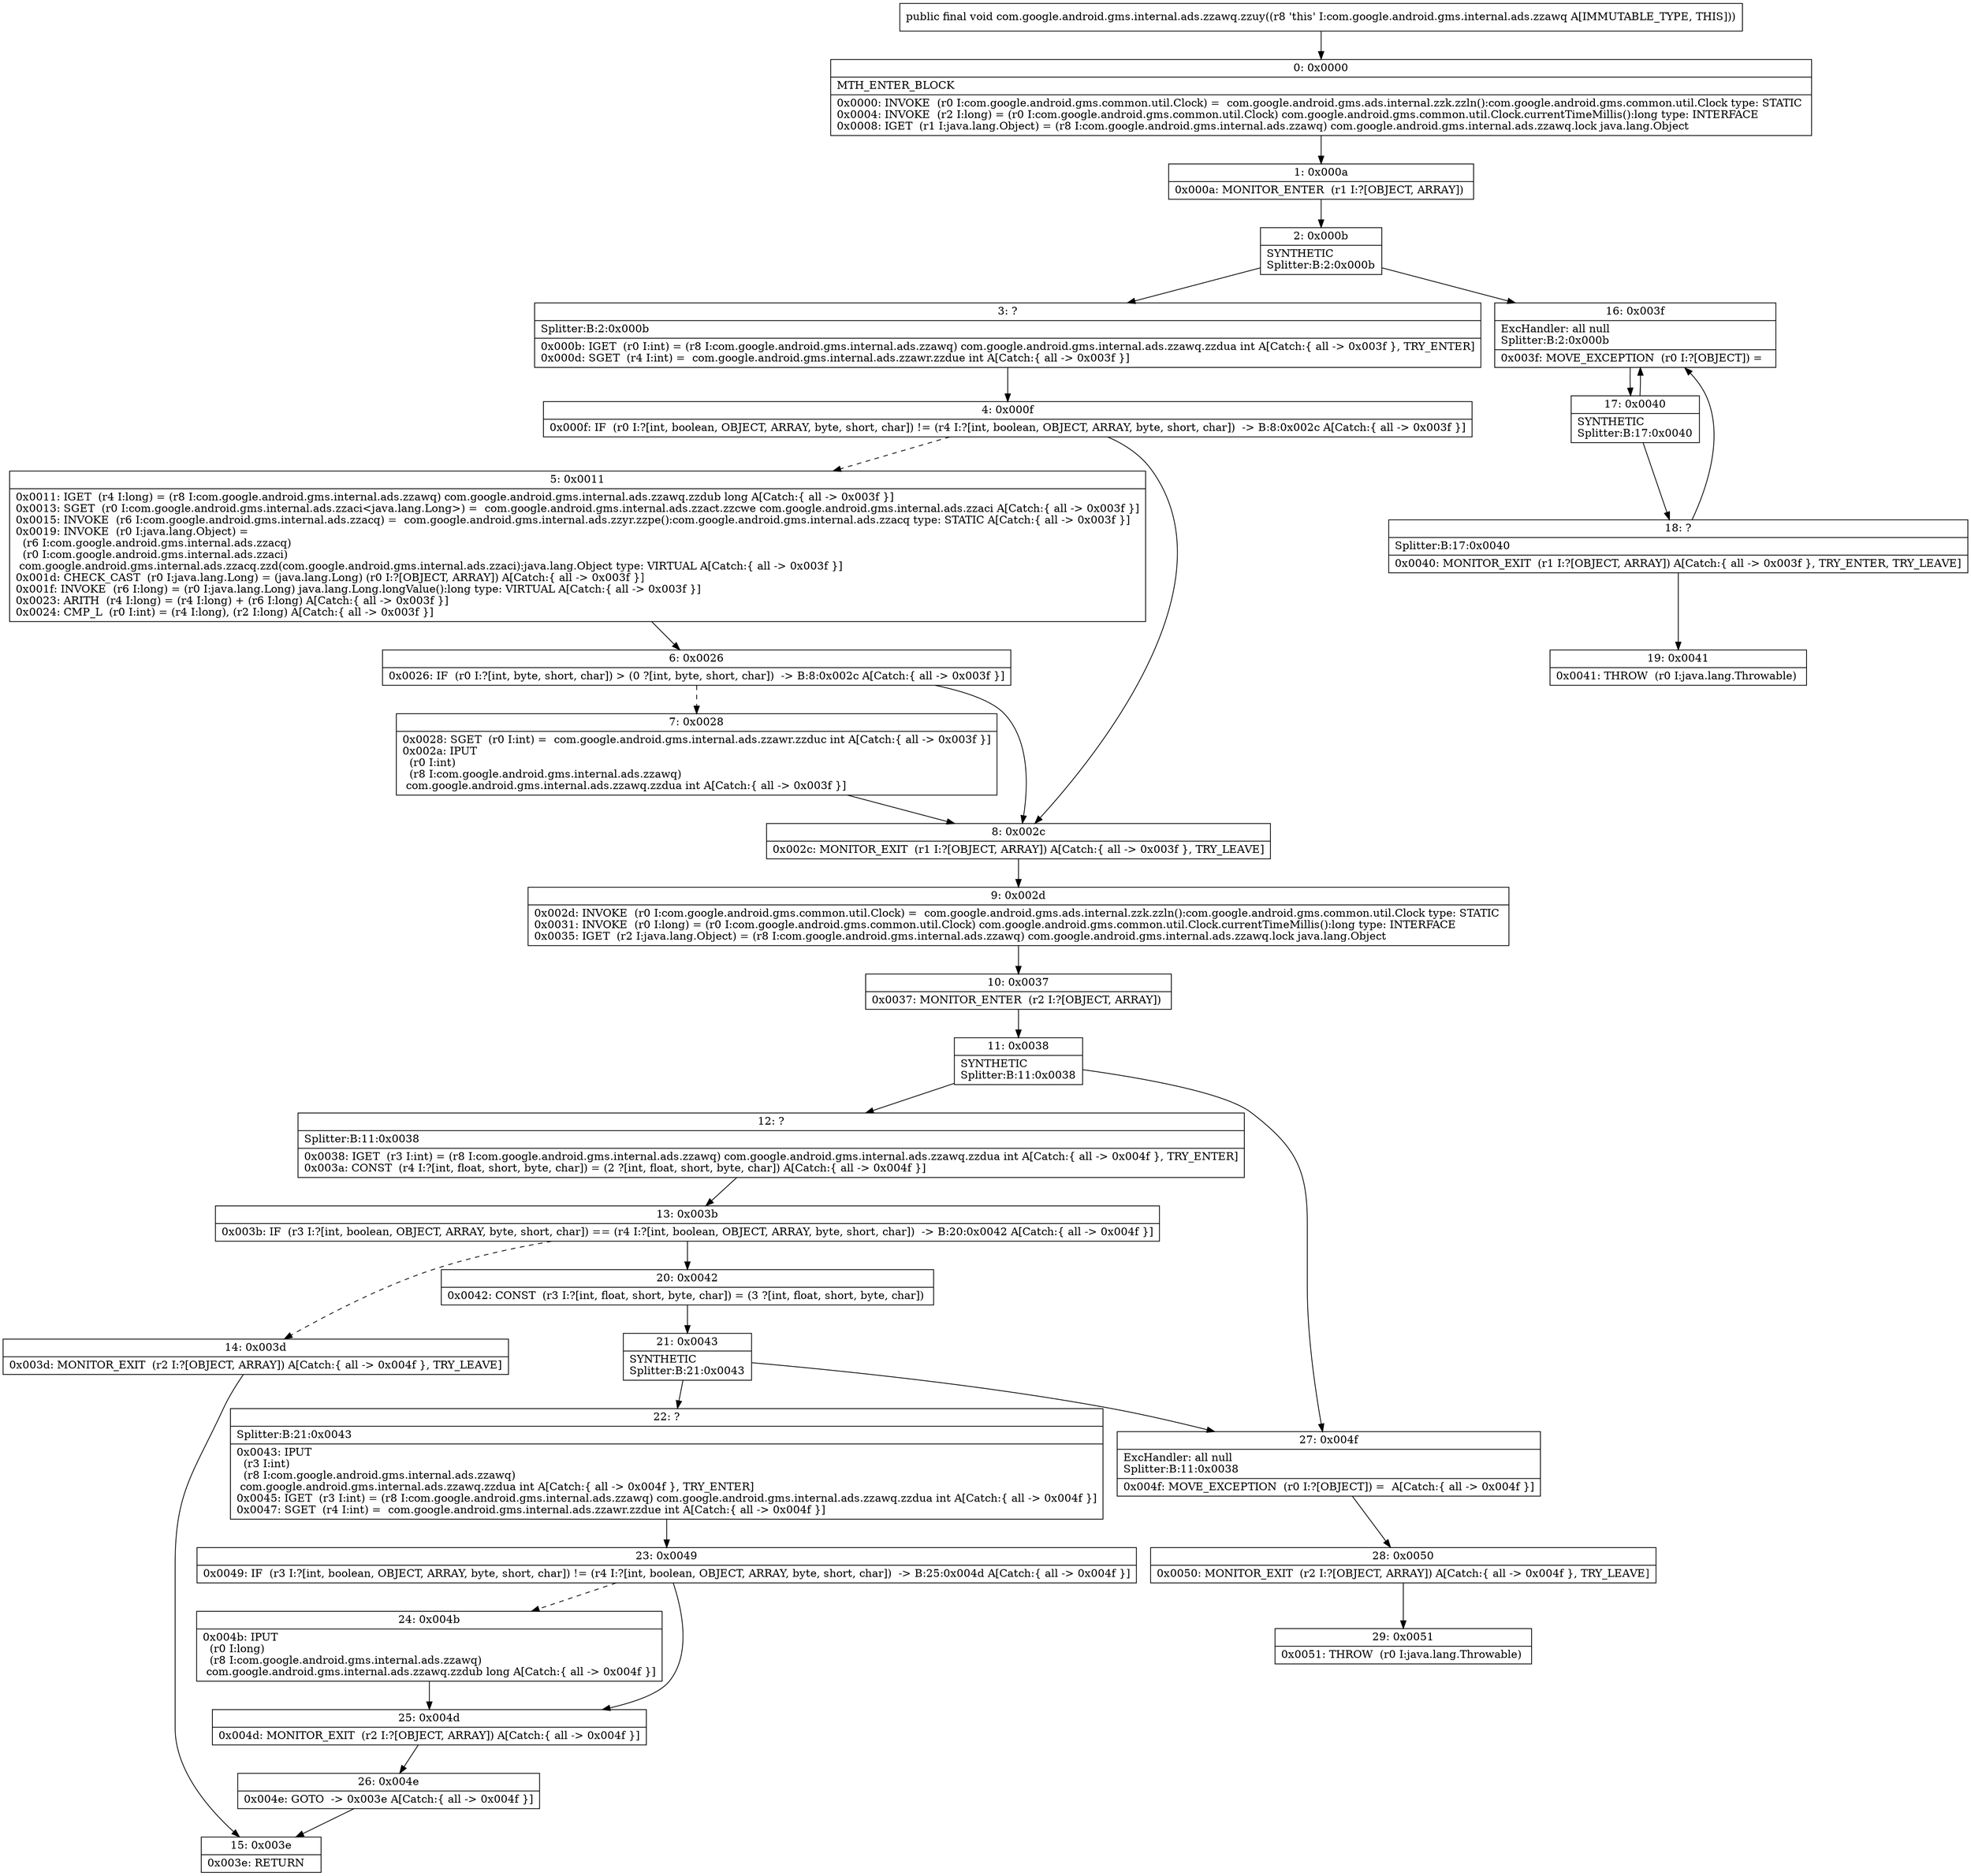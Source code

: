 digraph "CFG forcom.google.android.gms.internal.ads.zzawq.zzuy()V" {
Node_0 [shape=record,label="{0\:\ 0x0000|MTH_ENTER_BLOCK\l|0x0000: INVOKE  (r0 I:com.google.android.gms.common.util.Clock) =  com.google.android.gms.ads.internal.zzk.zzln():com.google.android.gms.common.util.Clock type: STATIC \l0x0004: INVOKE  (r2 I:long) = (r0 I:com.google.android.gms.common.util.Clock) com.google.android.gms.common.util.Clock.currentTimeMillis():long type: INTERFACE \l0x0008: IGET  (r1 I:java.lang.Object) = (r8 I:com.google.android.gms.internal.ads.zzawq) com.google.android.gms.internal.ads.zzawq.lock java.lang.Object \l}"];
Node_1 [shape=record,label="{1\:\ 0x000a|0x000a: MONITOR_ENTER  (r1 I:?[OBJECT, ARRAY]) \l}"];
Node_2 [shape=record,label="{2\:\ 0x000b|SYNTHETIC\lSplitter:B:2:0x000b\l}"];
Node_3 [shape=record,label="{3\:\ ?|Splitter:B:2:0x000b\l|0x000b: IGET  (r0 I:int) = (r8 I:com.google.android.gms.internal.ads.zzawq) com.google.android.gms.internal.ads.zzawq.zzdua int A[Catch:\{ all \-\> 0x003f \}, TRY_ENTER]\l0x000d: SGET  (r4 I:int) =  com.google.android.gms.internal.ads.zzawr.zzdue int A[Catch:\{ all \-\> 0x003f \}]\l}"];
Node_4 [shape=record,label="{4\:\ 0x000f|0x000f: IF  (r0 I:?[int, boolean, OBJECT, ARRAY, byte, short, char]) != (r4 I:?[int, boolean, OBJECT, ARRAY, byte, short, char])  \-\> B:8:0x002c A[Catch:\{ all \-\> 0x003f \}]\l}"];
Node_5 [shape=record,label="{5\:\ 0x0011|0x0011: IGET  (r4 I:long) = (r8 I:com.google.android.gms.internal.ads.zzawq) com.google.android.gms.internal.ads.zzawq.zzdub long A[Catch:\{ all \-\> 0x003f \}]\l0x0013: SGET  (r0 I:com.google.android.gms.internal.ads.zzaci\<java.lang.Long\>) =  com.google.android.gms.internal.ads.zzact.zzcwe com.google.android.gms.internal.ads.zzaci A[Catch:\{ all \-\> 0x003f \}]\l0x0015: INVOKE  (r6 I:com.google.android.gms.internal.ads.zzacq) =  com.google.android.gms.internal.ads.zzyr.zzpe():com.google.android.gms.internal.ads.zzacq type: STATIC A[Catch:\{ all \-\> 0x003f \}]\l0x0019: INVOKE  (r0 I:java.lang.Object) = \l  (r6 I:com.google.android.gms.internal.ads.zzacq)\l  (r0 I:com.google.android.gms.internal.ads.zzaci)\l com.google.android.gms.internal.ads.zzacq.zzd(com.google.android.gms.internal.ads.zzaci):java.lang.Object type: VIRTUAL A[Catch:\{ all \-\> 0x003f \}]\l0x001d: CHECK_CAST  (r0 I:java.lang.Long) = (java.lang.Long) (r0 I:?[OBJECT, ARRAY]) A[Catch:\{ all \-\> 0x003f \}]\l0x001f: INVOKE  (r6 I:long) = (r0 I:java.lang.Long) java.lang.Long.longValue():long type: VIRTUAL A[Catch:\{ all \-\> 0x003f \}]\l0x0023: ARITH  (r4 I:long) = (r4 I:long) + (r6 I:long) A[Catch:\{ all \-\> 0x003f \}]\l0x0024: CMP_L  (r0 I:int) = (r4 I:long), (r2 I:long) A[Catch:\{ all \-\> 0x003f \}]\l}"];
Node_6 [shape=record,label="{6\:\ 0x0026|0x0026: IF  (r0 I:?[int, byte, short, char]) \> (0 ?[int, byte, short, char])  \-\> B:8:0x002c A[Catch:\{ all \-\> 0x003f \}]\l}"];
Node_7 [shape=record,label="{7\:\ 0x0028|0x0028: SGET  (r0 I:int) =  com.google.android.gms.internal.ads.zzawr.zzduc int A[Catch:\{ all \-\> 0x003f \}]\l0x002a: IPUT  \l  (r0 I:int)\l  (r8 I:com.google.android.gms.internal.ads.zzawq)\l com.google.android.gms.internal.ads.zzawq.zzdua int A[Catch:\{ all \-\> 0x003f \}]\l}"];
Node_8 [shape=record,label="{8\:\ 0x002c|0x002c: MONITOR_EXIT  (r1 I:?[OBJECT, ARRAY]) A[Catch:\{ all \-\> 0x003f \}, TRY_LEAVE]\l}"];
Node_9 [shape=record,label="{9\:\ 0x002d|0x002d: INVOKE  (r0 I:com.google.android.gms.common.util.Clock) =  com.google.android.gms.ads.internal.zzk.zzln():com.google.android.gms.common.util.Clock type: STATIC \l0x0031: INVOKE  (r0 I:long) = (r0 I:com.google.android.gms.common.util.Clock) com.google.android.gms.common.util.Clock.currentTimeMillis():long type: INTERFACE \l0x0035: IGET  (r2 I:java.lang.Object) = (r8 I:com.google.android.gms.internal.ads.zzawq) com.google.android.gms.internal.ads.zzawq.lock java.lang.Object \l}"];
Node_10 [shape=record,label="{10\:\ 0x0037|0x0037: MONITOR_ENTER  (r2 I:?[OBJECT, ARRAY]) \l}"];
Node_11 [shape=record,label="{11\:\ 0x0038|SYNTHETIC\lSplitter:B:11:0x0038\l}"];
Node_12 [shape=record,label="{12\:\ ?|Splitter:B:11:0x0038\l|0x0038: IGET  (r3 I:int) = (r8 I:com.google.android.gms.internal.ads.zzawq) com.google.android.gms.internal.ads.zzawq.zzdua int A[Catch:\{ all \-\> 0x004f \}, TRY_ENTER]\l0x003a: CONST  (r4 I:?[int, float, short, byte, char]) = (2 ?[int, float, short, byte, char]) A[Catch:\{ all \-\> 0x004f \}]\l}"];
Node_13 [shape=record,label="{13\:\ 0x003b|0x003b: IF  (r3 I:?[int, boolean, OBJECT, ARRAY, byte, short, char]) == (r4 I:?[int, boolean, OBJECT, ARRAY, byte, short, char])  \-\> B:20:0x0042 A[Catch:\{ all \-\> 0x004f \}]\l}"];
Node_14 [shape=record,label="{14\:\ 0x003d|0x003d: MONITOR_EXIT  (r2 I:?[OBJECT, ARRAY]) A[Catch:\{ all \-\> 0x004f \}, TRY_LEAVE]\l}"];
Node_15 [shape=record,label="{15\:\ 0x003e|0x003e: RETURN   \l}"];
Node_16 [shape=record,label="{16\:\ 0x003f|ExcHandler: all null\lSplitter:B:2:0x000b\l|0x003f: MOVE_EXCEPTION  (r0 I:?[OBJECT]) =  \l}"];
Node_17 [shape=record,label="{17\:\ 0x0040|SYNTHETIC\lSplitter:B:17:0x0040\l}"];
Node_18 [shape=record,label="{18\:\ ?|Splitter:B:17:0x0040\l|0x0040: MONITOR_EXIT  (r1 I:?[OBJECT, ARRAY]) A[Catch:\{ all \-\> 0x003f \}, TRY_ENTER, TRY_LEAVE]\l}"];
Node_19 [shape=record,label="{19\:\ 0x0041|0x0041: THROW  (r0 I:java.lang.Throwable) \l}"];
Node_20 [shape=record,label="{20\:\ 0x0042|0x0042: CONST  (r3 I:?[int, float, short, byte, char]) = (3 ?[int, float, short, byte, char]) \l}"];
Node_21 [shape=record,label="{21\:\ 0x0043|SYNTHETIC\lSplitter:B:21:0x0043\l}"];
Node_22 [shape=record,label="{22\:\ ?|Splitter:B:21:0x0043\l|0x0043: IPUT  \l  (r3 I:int)\l  (r8 I:com.google.android.gms.internal.ads.zzawq)\l com.google.android.gms.internal.ads.zzawq.zzdua int A[Catch:\{ all \-\> 0x004f \}, TRY_ENTER]\l0x0045: IGET  (r3 I:int) = (r8 I:com.google.android.gms.internal.ads.zzawq) com.google.android.gms.internal.ads.zzawq.zzdua int A[Catch:\{ all \-\> 0x004f \}]\l0x0047: SGET  (r4 I:int) =  com.google.android.gms.internal.ads.zzawr.zzdue int A[Catch:\{ all \-\> 0x004f \}]\l}"];
Node_23 [shape=record,label="{23\:\ 0x0049|0x0049: IF  (r3 I:?[int, boolean, OBJECT, ARRAY, byte, short, char]) != (r4 I:?[int, boolean, OBJECT, ARRAY, byte, short, char])  \-\> B:25:0x004d A[Catch:\{ all \-\> 0x004f \}]\l}"];
Node_24 [shape=record,label="{24\:\ 0x004b|0x004b: IPUT  \l  (r0 I:long)\l  (r8 I:com.google.android.gms.internal.ads.zzawq)\l com.google.android.gms.internal.ads.zzawq.zzdub long A[Catch:\{ all \-\> 0x004f \}]\l}"];
Node_25 [shape=record,label="{25\:\ 0x004d|0x004d: MONITOR_EXIT  (r2 I:?[OBJECT, ARRAY]) A[Catch:\{ all \-\> 0x004f \}]\l}"];
Node_26 [shape=record,label="{26\:\ 0x004e|0x004e: GOTO  \-\> 0x003e A[Catch:\{ all \-\> 0x004f \}]\l}"];
Node_27 [shape=record,label="{27\:\ 0x004f|ExcHandler: all null\lSplitter:B:11:0x0038\l|0x004f: MOVE_EXCEPTION  (r0 I:?[OBJECT]) =  A[Catch:\{ all \-\> 0x004f \}]\l}"];
Node_28 [shape=record,label="{28\:\ 0x0050|0x0050: MONITOR_EXIT  (r2 I:?[OBJECT, ARRAY]) A[Catch:\{ all \-\> 0x004f \}, TRY_LEAVE]\l}"];
Node_29 [shape=record,label="{29\:\ 0x0051|0x0051: THROW  (r0 I:java.lang.Throwable) \l}"];
MethodNode[shape=record,label="{public final void com.google.android.gms.internal.ads.zzawq.zzuy((r8 'this' I:com.google.android.gms.internal.ads.zzawq A[IMMUTABLE_TYPE, THIS])) }"];
MethodNode -> Node_0;
Node_0 -> Node_1;
Node_1 -> Node_2;
Node_2 -> Node_3;
Node_2 -> Node_16;
Node_3 -> Node_4;
Node_4 -> Node_5[style=dashed];
Node_4 -> Node_8;
Node_5 -> Node_6;
Node_6 -> Node_7[style=dashed];
Node_6 -> Node_8;
Node_7 -> Node_8;
Node_8 -> Node_9;
Node_9 -> Node_10;
Node_10 -> Node_11;
Node_11 -> Node_12;
Node_11 -> Node_27;
Node_12 -> Node_13;
Node_13 -> Node_14[style=dashed];
Node_13 -> Node_20;
Node_14 -> Node_15;
Node_16 -> Node_17;
Node_17 -> Node_18;
Node_17 -> Node_16;
Node_18 -> Node_19;
Node_18 -> Node_16;
Node_20 -> Node_21;
Node_21 -> Node_22;
Node_21 -> Node_27;
Node_22 -> Node_23;
Node_23 -> Node_24[style=dashed];
Node_23 -> Node_25;
Node_24 -> Node_25;
Node_25 -> Node_26;
Node_26 -> Node_15;
Node_27 -> Node_28;
Node_28 -> Node_29;
}

